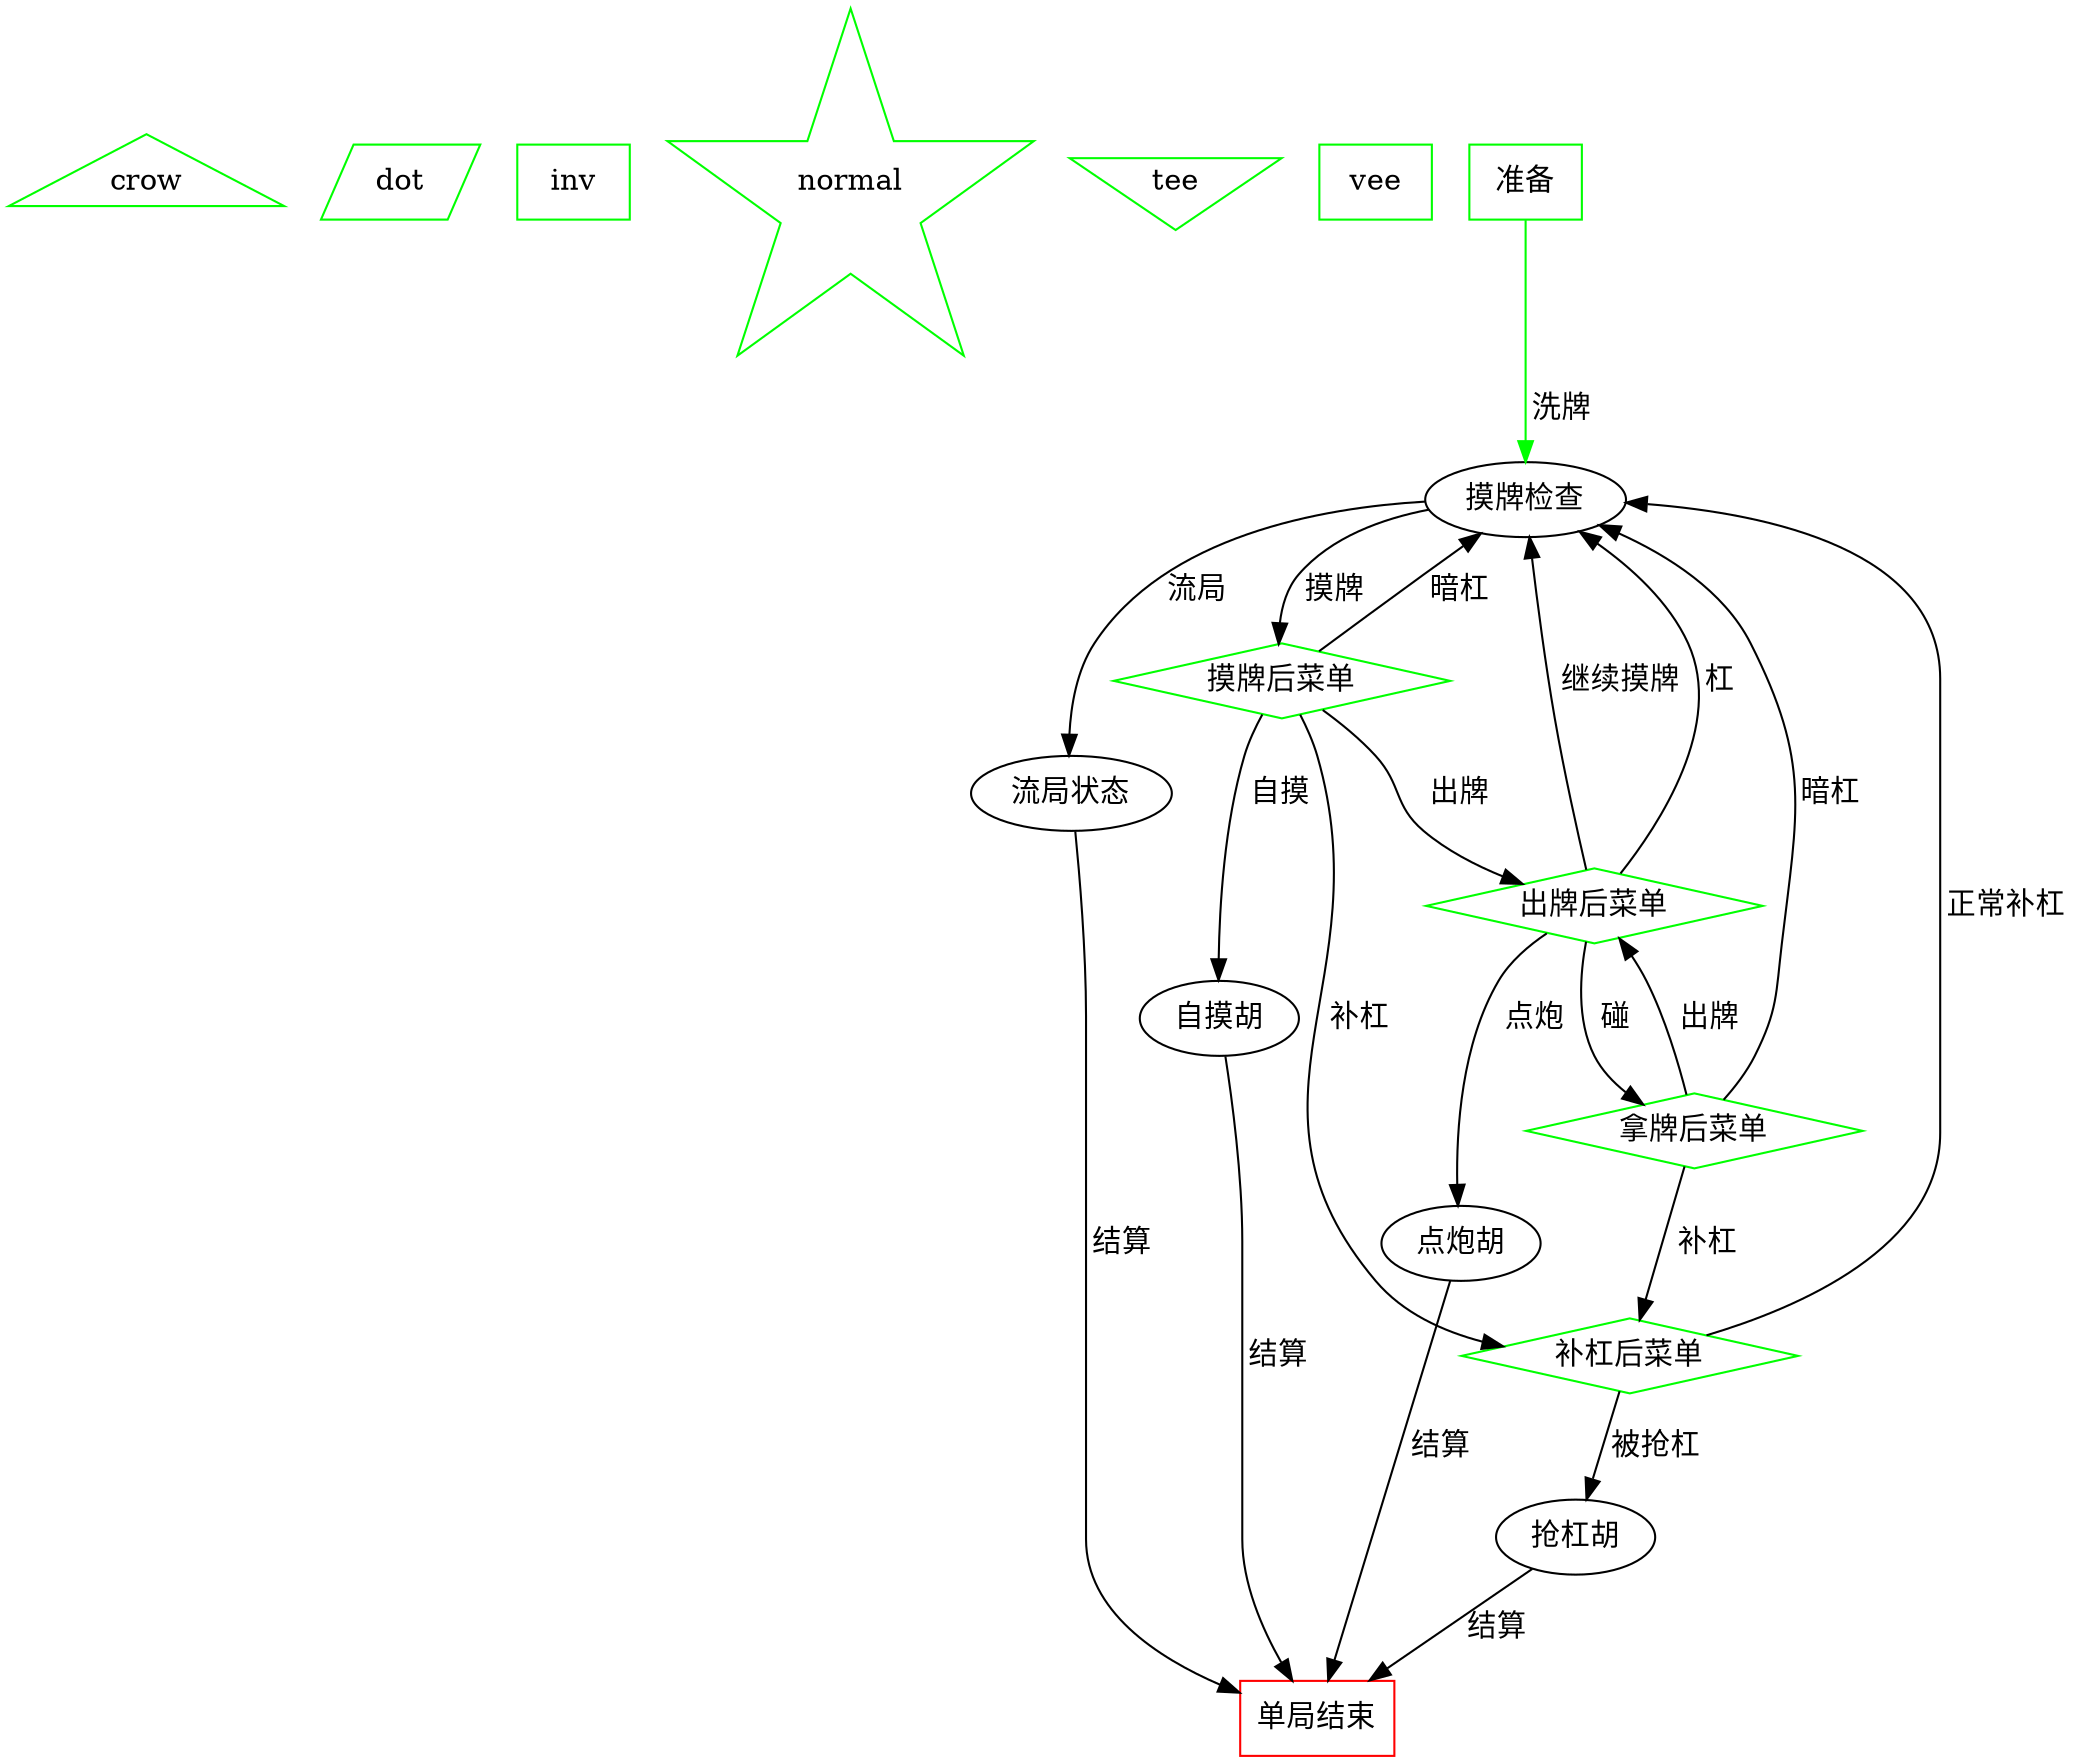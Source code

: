 digraph "fsm" {
  "crow" [color="green"; shape=triangle];
  "dot" [color="green"; shape=parallelogram	];
  "inv" [color="green"; shape=rect];
  "normal" [color="green"; shape=star];
  "tee" [color="green"; shape=invtriangle];
  "vee" [color="green"; shape=rectangle];

  "准备" [color="green"; shape=box];
  "摸牌检查";
  "摸牌后菜单" [color="green"; shape=diamond];
  "流局状态";
  "出牌后菜单" [color="green"; shape=diamond];
  "拿牌后菜单" [color="green"; shape=diamond];
  "补杠后菜单" [color="green"; shape=diamond];
  "抢杠胡";
  "自摸胡";
  "点炮胡";
  "单局结束"[color="red"; shape=box];
  "准备" -> "摸牌检查" [ color="green" ; label=" 洗牌 " ];
  "摸牌检查" -> "摸牌后菜单" [ label=" 摸牌 " ];
  "摸牌检查" -> "流局状态" [ label=" 流局 " ];
  "摸牌后菜单" -> "出牌后菜单" [ label=" 出牌 " ];
  "拿牌后菜单" -> "出牌后菜单" [ label=" 出牌 " ];
  "摸牌后菜单" -> "摸牌检查" [ label=" 暗杠 " ];
  "拿牌后菜单" -> "摸牌检查" [ label=" 暗杠 " ];
  "摸牌后菜单" -> "补杠后菜单" [ label=" 补杠 " ];
  "拿牌后菜单" -> "补杠后菜单" [ label=" 补杠 " ];
  "补杠后菜单" -> "摸牌检查" [ label=" 正常补杠 " ];
  "补杠后菜单" -> "抢杠胡" [ label=" 被抢杠 " ];
  "摸牌后菜单" -> "自摸胡" [ label=" 自摸 " ];
  "出牌后菜单" -> "摸牌检查" [ label=" 继续摸牌 " ];
  "出牌后菜单" -> "拿牌后菜单" [ label=" 碰 " ];
  "出牌后菜单" -> "摸牌检查" [ label=" 杠 " ];
  "出牌后菜单" -> "点炮胡" [ label=" 点炮 " ];
  "点炮胡" -> "单局结束" [ label=" 结算 " ];
  "自摸胡" -> "单局结束" [ label=" 结算 " ];
  "抢杠胡" -> "单局结束" [ label=" 结算 " ];
  "流局状态" -> "单局结束" [ label=" 结算 " ];
}
